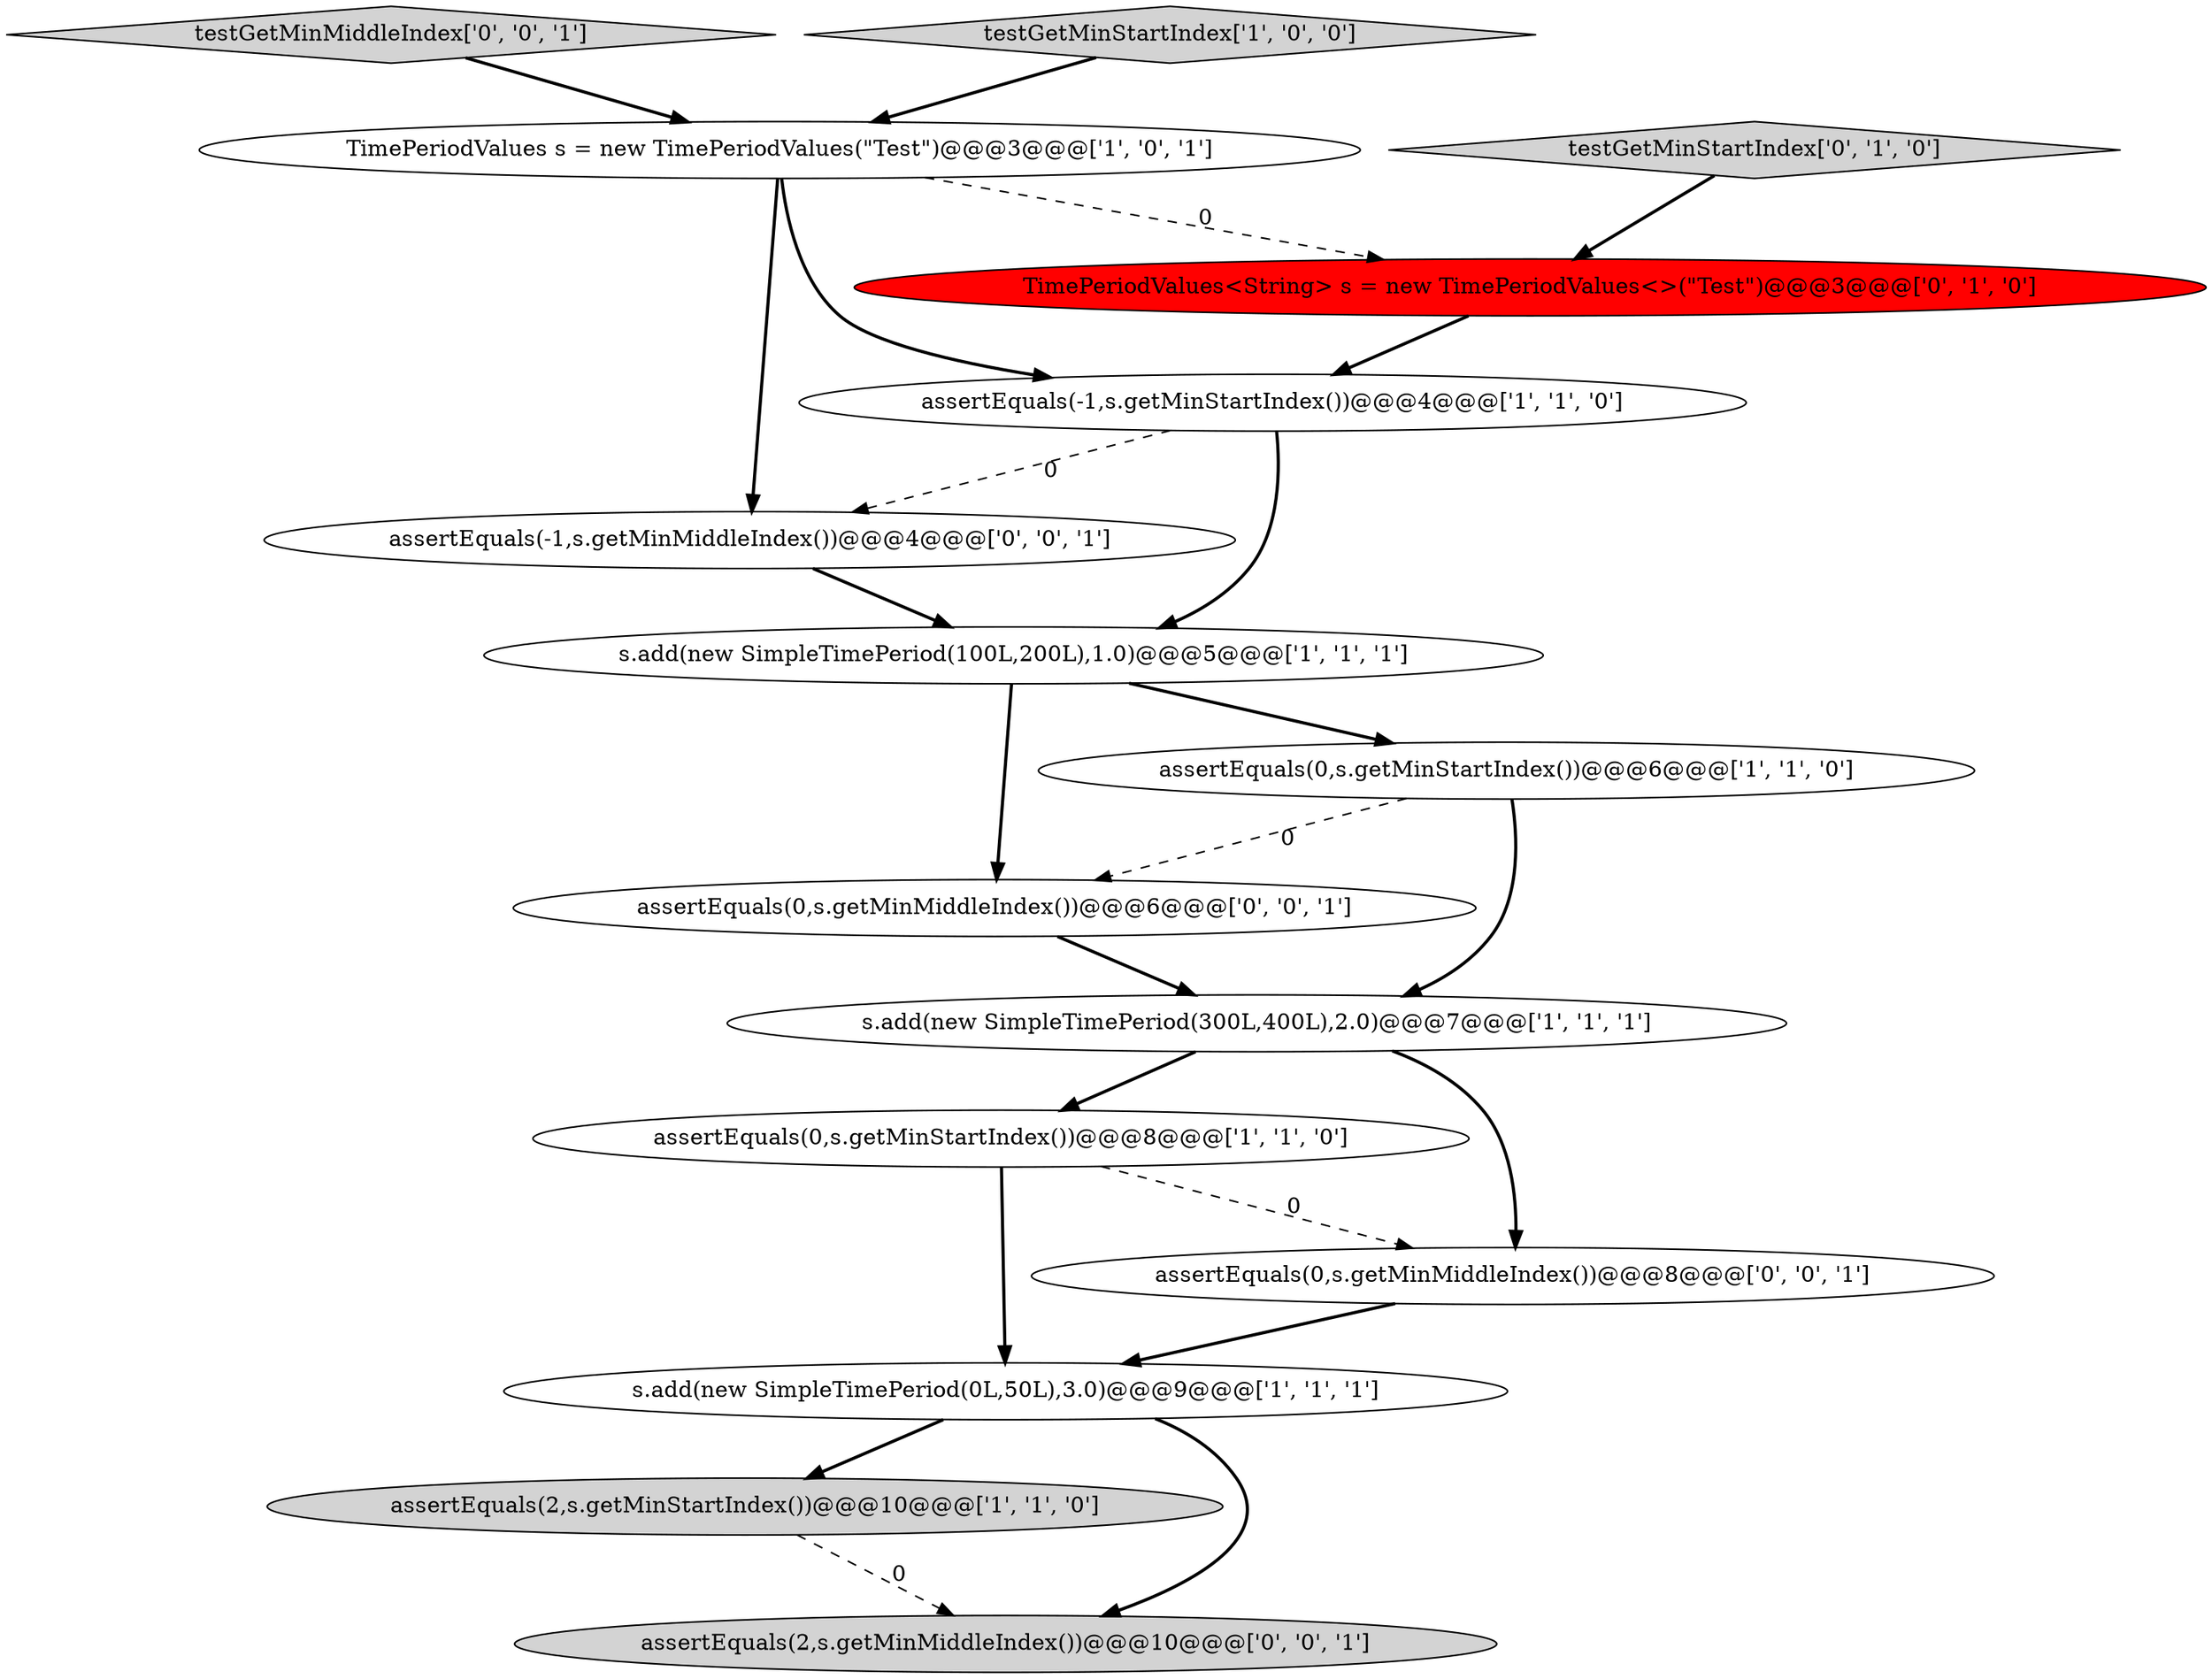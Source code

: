 digraph {
15 [style = filled, label = "testGetMinMiddleIndex['0', '0', '1']", fillcolor = lightgray, shape = diamond image = "AAA0AAABBB3BBB"];
1 [style = filled, label = "assertEquals(-1,s.getMinStartIndex())@@@4@@@['1', '1', '0']", fillcolor = white, shape = ellipse image = "AAA0AAABBB1BBB"];
12 [style = filled, label = "assertEquals(-1,s.getMinMiddleIndex())@@@4@@@['0', '0', '1']", fillcolor = white, shape = ellipse image = "AAA0AAABBB3BBB"];
7 [style = filled, label = "testGetMinStartIndex['1', '0', '0']", fillcolor = lightgray, shape = diamond image = "AAA0AAABBB1BBB"];
14 [style = filled, label = "assertEquals(0,s.getMinMiddleIndex())@@@6@@@['0', '0', '1']", fillcolor = white, shape = ellipse image = "AAA0AAABBB3BBB"];
2 [style = filled, label = "s.add(new SimpleTimePeriod(0L,50L),3.0)@@@9@@@['1', '1', '1']", fillcolor = white, shape = ellipse image = "AAA0AAABBB1BBB"];
3 [style = filled, label = "TimePeriodValues s = new TimePeriodValues(\"Test\")@@@3@@@['1', '0', '1']", fillcolor = white, shape = ellipse image = "AAA0AAABBB1BBB"];
0 [style = filled, label = "s.add(new SimpleTimePeriod(300L,400L),2.0)@@@7@@@['1', '1', '1']", fillcolor = white, shape = ellipse image = "AAA0AAABBB1BBB"];
5 [style = filled, label = "s.add(new SimpleTimePeriod(100L,200L),1.0)@@@5@@@['1', '1', '1']", fillcolor = white, shape = ellipse image = "AAA0AAABBB1BBB"];
6 [style = filled, label = "assertEquals(0,s.getMinStartIndex())@@@6@@@['1', '1', '0']", fillcolor = white, shape = ellipse image = "AAA0AAABBB1BBB"];
4 [style = filled, label = "assertEquals(2,s.getMinStartIndex())@@@10@@@['1', '1', '0']", fillcolor = lightgray, shape = ellipse image = "AAA0AAABBB1BBB"];
9 [style = filled, label = "TimePeriodValues<String> s = new TimePeriodValues<>(\"Test\")@@@3@@@['0', '1', '0']", fillcolor = red, shape = ellipse image = "AAA1AAABBB2BBB"];
10 [style = filled, label = "testGetMinStartIndex['0', '1', '0']", fillcolor = lightgray, shape = diamond image = "AAA0AAABBB2BBB"];
8 [style = filled, label = "assertEquals(0,s.getMinStartIndex())@@@8@@@['1', '1', '0']", fillcolor = white, shape = ellipse image = "AAA0AAABBB1BBB"];
13 [style = filled, label = "assertEquals(0,s.getMinMiddleIndex())@@@8@@@['0', '0', '1']", fillcolor = white, shape = ellipse image = "AAA0AAABBB3BBB"];
11 [style = filled, label = "assertEquals(2,s.getMinMiddleIndex())@@@10@@@['0', '0', '1']", fillcolor = lightgray, shape = ellipse image = "AAA0AAABBB3BBB"];
1->5 [style = bold, label=""];
12->5 [style = bold, label=""];
0->13 [style = bold, label=""];
3->1 [style = bold, label=""];
6->0 [style = bold, label=""];
3->12 [style = bold, label=""];
5->14 [style = bold, label=""];
6->14 [style = dashed, label="0"];
15->3 [style = bold, label=""];
2->4 [style = bold, label=""];
7->3 [style = bold, label=""];
8->13 [style = dashed, label="0"];
1->12 [style = dashed, label="0"];
5->6 [style = bold, label=""];
14->0 [style = bold, label=""];
8->2 [style = bold, label=""];
3->9 [style = dashed, label="0"];
0->8 [style = bold, label=""];
10->9 [style = bold, label=""];
4->11 [style = dashed, label="0"];
9->1 [style = bold, label=""];
2->11 [style = bold, label=""];
13->2 [style = bold, label=""];
}
